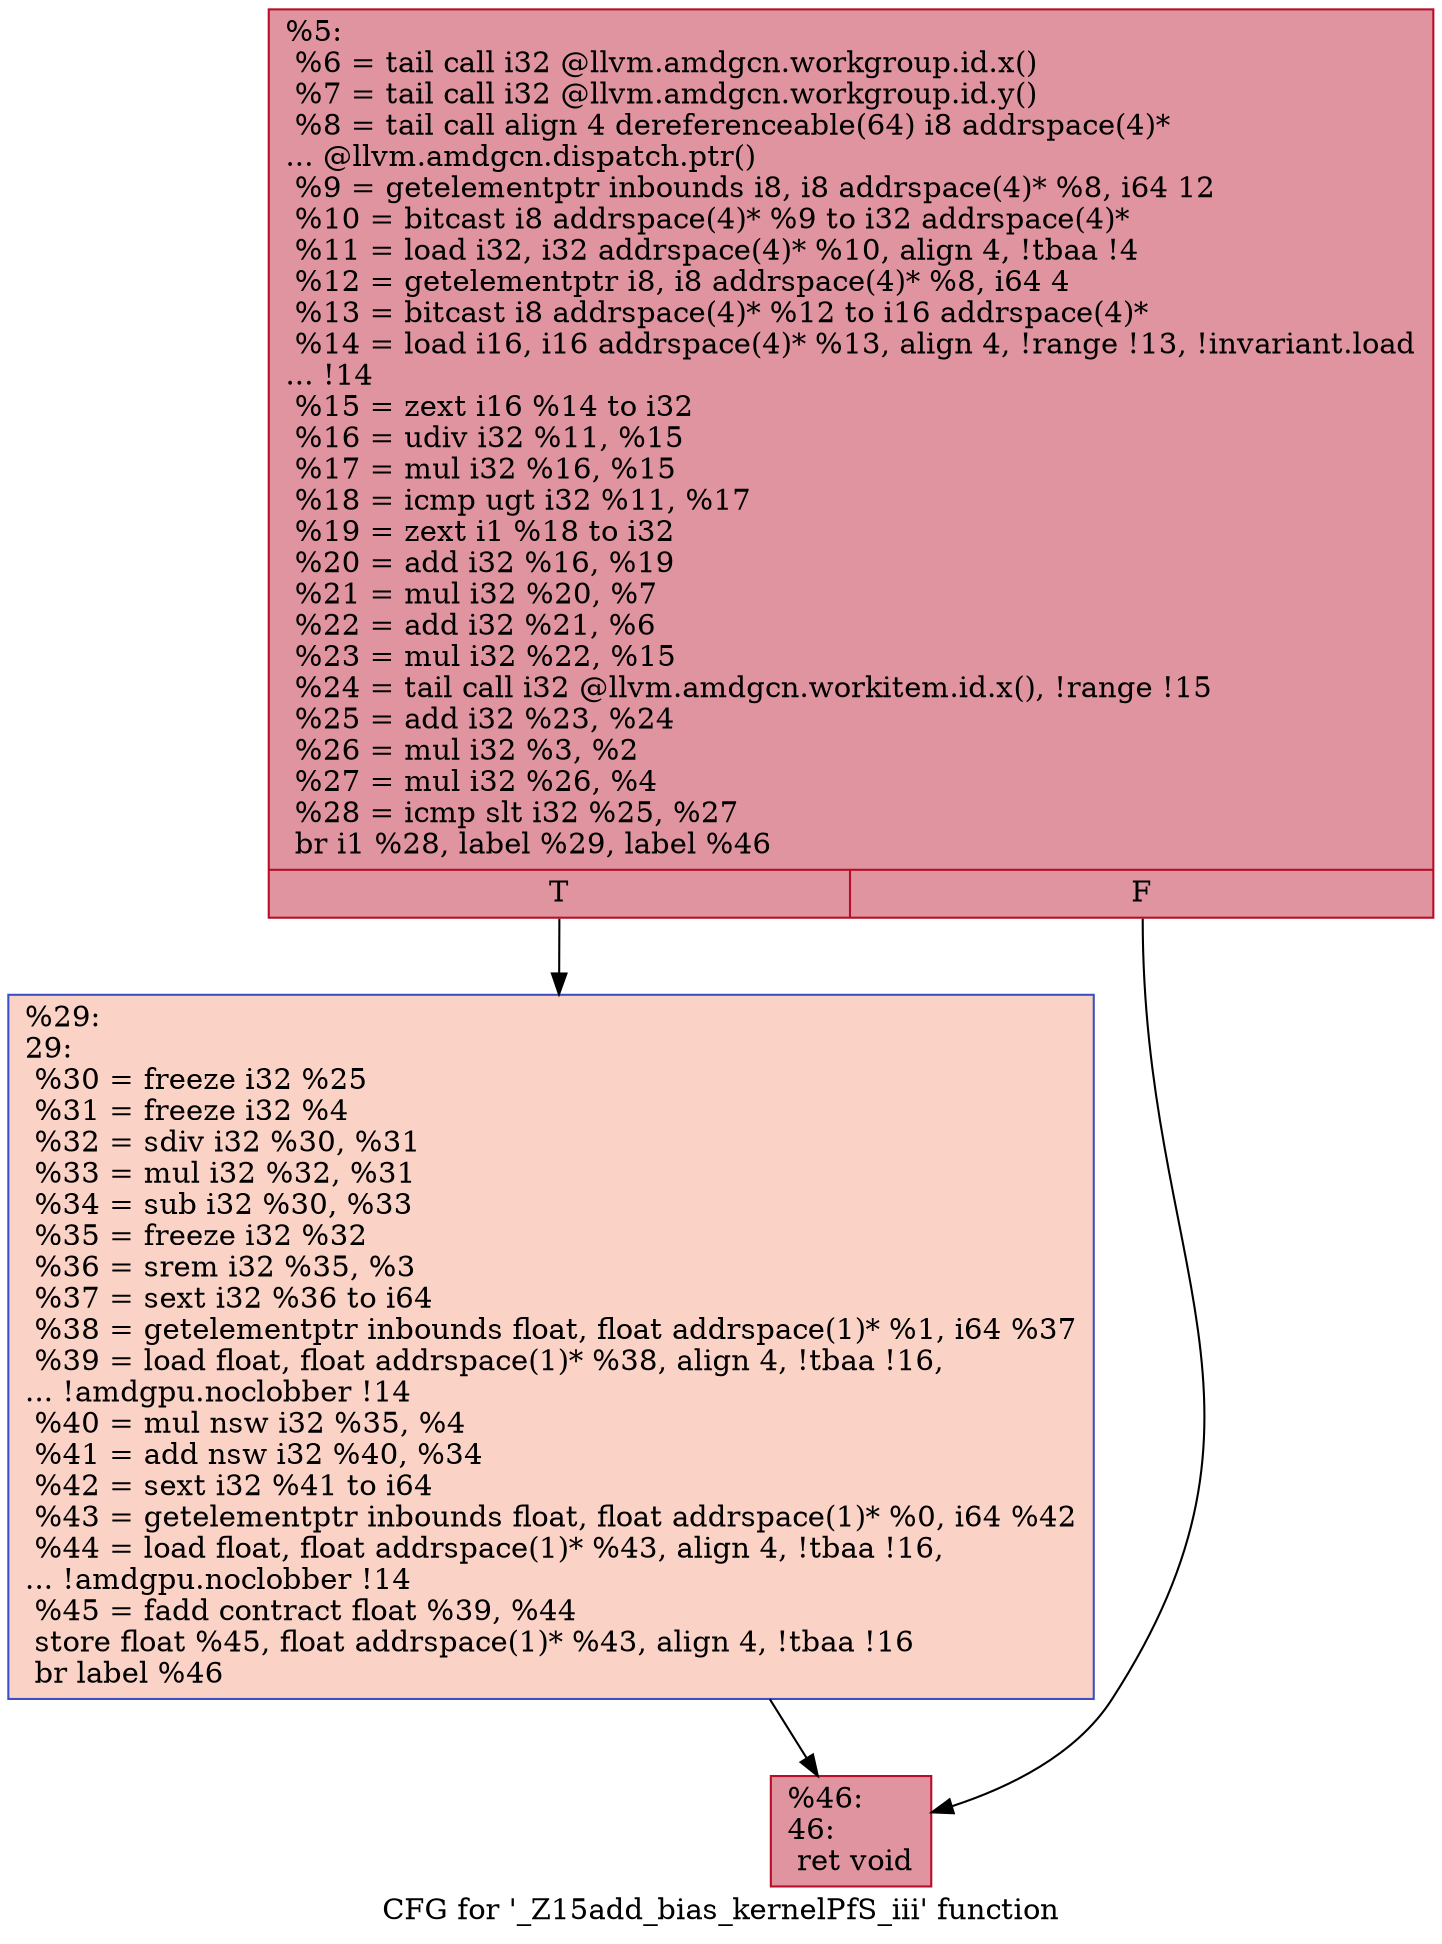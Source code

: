 digraph "CFG for '_Z15add_bias_kernelPfS_iii' function" {
	label="CFG for '_Z15add_bias_kernelPfS_iii' function";

	Node0x6147650 [shape=record,color="#b70d28ff", style=filled, fillcolor="#b70d2870",label="{%5:\l  %6 = tail call i32 @llvm.amdgcn.workgroup.id.x()\l  %7 = tail call i32 @llvm.amdgcn.workgroup.id.y()\l  %8 = tail call align 4 dereferenceable(64) i8 addrspace(4)*\l... @llvm.amdgcn.dispatch.ptr()\l  %9 = getelementptr inbounds i8, i8 addrspace(4)* %8, i64 12\l  %10 = bitcast i8 addrspace(4)* %9 to i32 addrspace(4)*\l  %11 = load i32, i32 addrspace(4)* %10, align 4, !tbaa !4\l  %12 = getelementptr i8, i8 addrspace(4)* %8, i64 4\l  %13 = bitcast i8 addrspace(4)* %12 to i16 addrspace(4)*\l  %14 = load i16, i16 addrspace(4)* %13, align 4, !range !13, !invariant.load\l... !14\l  %15 = zext i16 %14 to i32\l  %16 = udiv i32 %11, %15\l  %17 = mul i32 %16, %15\l  %18 = icmp ugt i32 %11, %17\l  %19 = zext i1 %18 to i32\l  %20 = add i32 %16, %19\l  %21 = mul i32 %20, %7\l  %22 = add i32 %21, %6\l  %23 = mul i32 %22, %15\l  %24 = tail call i32 @llvm.amdgcn.workitem.id.x(), !range !15\l  %25 = add i32 %23, %24\l  %26 = mul i32 %3, %2\l  %27 = mul i32 %26, %4\l  %28 = icmp slt i32 %25, %27\l  br i1 %28, label %29, label %46\l|{<s0>T|<s1>F}}"];
	Node0x6147650:s0 -> Node0x6149fa0;
	Node0x6147650:s1 -> Node0x614a030;
	Node0x6149fa0 [shape=record,color="#3d50c3ff", style=filled, fillcolor="#f59c7d70",label="{%29:\l29:                                               \l  %30 = freeze i32 %25\l  %31 = freeze i32 %4\l  %32 = sdiv i32 %30, %31\l  %33 = mul i32 %32, %31\l  %34 = sub i32 %30, %33\l  %35 = freeze i32 %32\l  %36 = srem i32 %35, %3\l  %37 = sext i32 %36 to i64\l  %38 = getelementptr inbounds float, float addrspace(1)* %1, i64 %37\l  %39 = load float, float addrspace(1)* %38, align 4, !tbaa !16,\l... !amdgpu.noclobber !14\l  %40 = mul nsw i32 %35, %4\l  %41 = add nsw i32 %40, %34\l  %42 = sext i32 %41 to i64\l  %43 = getelementptr inbounds float, float addrspace(1)* %0, i64 %42\l  %44 = load float, float addrspace(1)* %43, align 4, !tbaa !16,\l... !amdgpu.noclobber !14\l  %45 = fadd contract float %39, %44\l  store float %45, float addrspace(1)* %43, align 4, !tbaa !16\l  br label %46\l}"];
	Node0x6149fa0 -> Node0x614a030;
	Node0x614a030 [shape=record,color="#b70d28ff", style=filled, fillcolor="#b70d2870",label="{%46:\l46:                                               \l  ret void\l}"];
}
